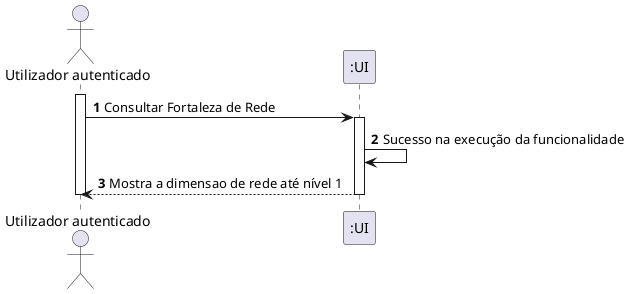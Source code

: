 @startuml
autonumber
'hide footbox

actor "Utilizador autenticado" as u

activate u
u->":UI": Consultar Fortaleza de Rede
activate ":UI"
":UI"->":UI": Sucesso na execução da funcionalidade
":UI"-->u: Mostra a dimensao de rede até nível 1
deactivate ":UI"
deactivate u
@enduml
